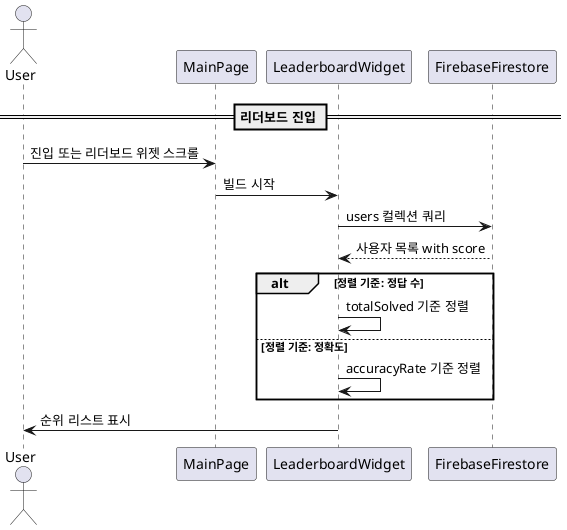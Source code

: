 @startuml
actor User
participant MainPage
participant LeaderboardWidget
participant FirebaseFirestore

== 리더보드 진입 ==

User -> MainPage: 진입 또는 리더보드 위젯 스크롤
MainPage -> LeaderboardWidget: 빌드 시작
LeaderboardWidget -> FirebaseFirestore: users 컬렉션 쿼리
FirebaseFirestore --> LeaderboardWidget: 사용자 목록 with score

alt 정렬 기준: 정답 수
    LeaderboardWidget -> LeaderboardWidget: totalSolved 기준 정렬
else 정렬 기준: 정확도
    LeaderboardWidget -> LeaderboardWidget: accuracyRate 기준 정렬
end

LeaderboardWidget -> User: 순위 리스트 표시

@enduml
